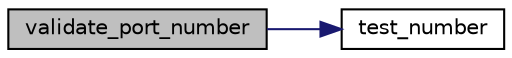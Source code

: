 digraph G
{
  edge [fontname="Helvetica",fontsize="10",labelfontname="Helvetica",labelfontsize="10"];
  node [fontname="Helvetica",fontsize="10",shape=record];
  rankdir="LR";
  Node1 [label="validate_port_number",height=0.2,width=0.4,color="black", fillcolor="grey75", style="filled" fontcolor="black"];
  Node1 -> Node2 [color="midnightblue",fontsize="10",style="solid",fontname="Helvetica"];
  Node2 [label="test_number",height=0.2,width=0.4,color="black", fillcolor="white", style="filled",URL="$validate_8lib_8php.html#a3fd0d3992e27a69a2fe85ab4d74c9a6a",tooltip="Tests integer value."];
}
